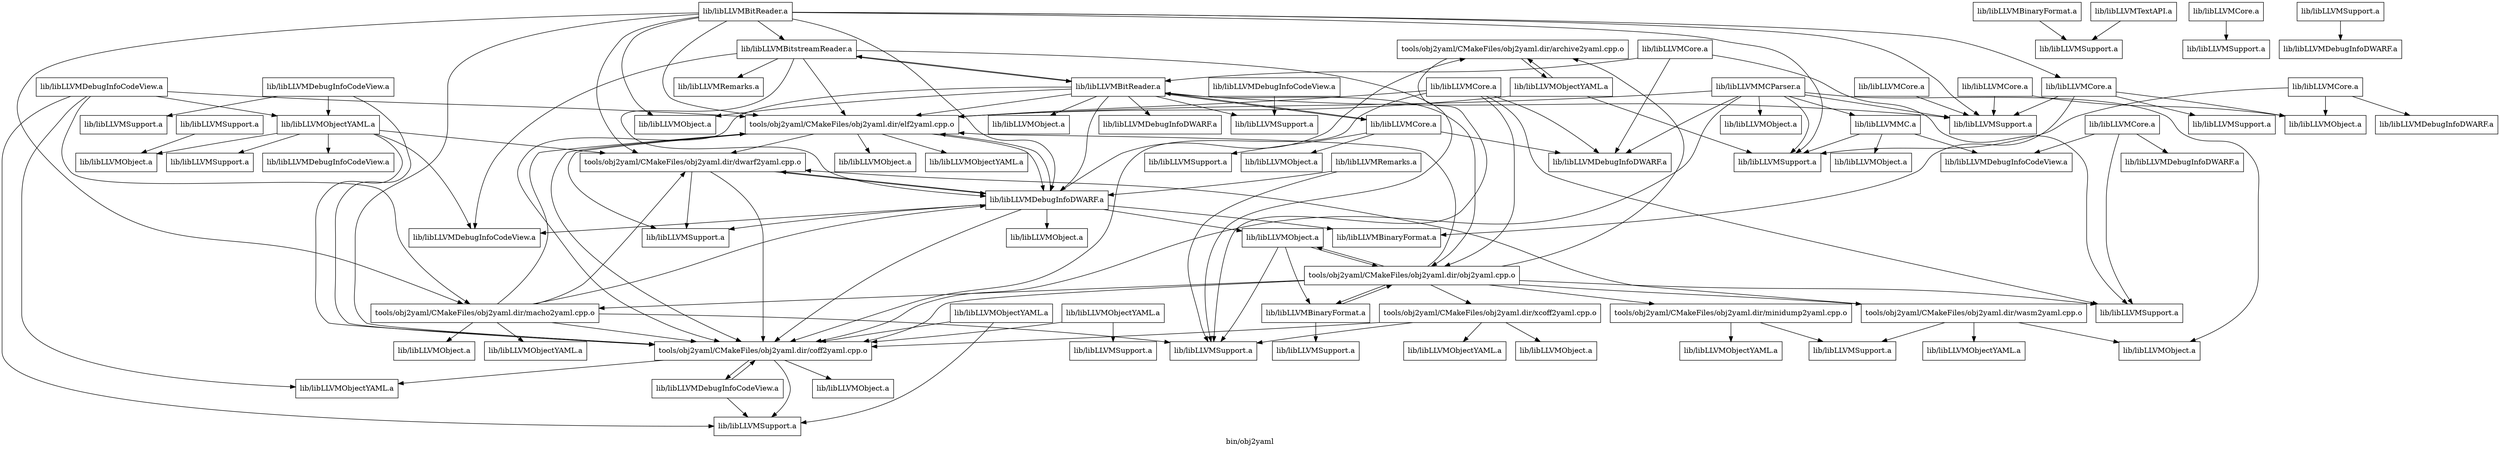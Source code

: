 digraph "bin/obj2yaml" {
	label="bin/obj2yaml";

	Node0x55c798ff4130 [shape=record,shape=record,label="{tools/obj2yaml/CMakeFiles/obj2yaml.dir/archive2yaml.cpp.o}"];
	Node0x55c798ff4130 -> Node0x55c798ff66f8;
	Node0x55c798ff4130 -> Node0x55c798fe9de0;
	Node0x55c798ff66f8 [shape=record,shape=record,label="{lib/libLLVMObjectYAML.a}"];
	Node0x55c798ff66f8 -> Node0x55c798ff4130;
	Node0x55c798ff66f8 -> Node0x55c798ff6898;
	Node0x55c798ff66f8 -> Node0x55c798fee4f8;
	Node0x55c798fe9de0 [shape=record,shape=record,label="{lib/libLLVMSupport.a}"];
	Node0x55c798ff4af0 [shape=record,shape=record,label="{tools/obj2yaml/CMakeFiles/obj2yaml.dir/obj2yaml.cpp.o}"];
	Node0x55c798ff4af0 -> Node0x55c798ff4130;
	Node0x55c798ff4af0 -> Node0x55c798ff4678;
	Node0x55c798ff4af0 -> Node0x55c798ff6898;
	Node0x55c798ff4af0 -> Node0x55c798fea4c8;
	Node0x55c798ff4af0 -> Node0x55c798fe9aa0;
	Node0x55c798ff4af0 -> Node0x55c798feaae0;
	Node0x55c798ff4af0 -> Node0x55c798feb710;
	Node0x55c798ff4af0 -> Node0x55c798ff01d0;
	Node0x55c798ff4af0 -> Node0x55c798fea668;
	Node0x55c798ff4af0 -> Node0x55c798fe9d78;
	Node0x55c798ff4678 [shape=record,shape=record,label="{tools/obj2yaml/CMakeFiles/obj2yaml.dir/coff2yaml.cpp.o}"];
	Node0x55c798ff4678 -> Node0x55c798fef7a8;
	Node0x55c798ff4678 -> Node0x55c798ff55e8;
	Node0x55c798ff4678 -> Node0x55c798fea6d0;
	Node0x55c798ff4678 -> Node0x55c798ff5b30;
	Node0x55c798ff6898 [shape=record,shape=record,label="{tools/obj2yaml/CMakeFiles/obj2yaml.dir/elf2yaml.cpp.o}"];
	Node0x55c798ff6898 -> Node0x55c798ff4678;
	Node0x55c798ff6898 -> Node0x55c798ff5108;
	Node0x55c798ff6898 -> Node0x55c798ff05e0;
	Node0x55c798ff6898 -> Node0x55c798ff6900;
	Node0x55c798ff6898 -> Node0x55c798fec6e8;
	Node0x55c798ff6898 -> Node0x55c798ff5e08;
	Node0x55c798fea4c8 [shape=record,shape=record,label="{tools/obj2yaml/CMakeFiles/obj2yaml.dir/macho2yaml.cpp.o}"];
	Node0x55c798fea4c8 -> Node0x55c798ff4678;
	Node0x55c798fea4c8 -> Node0x55c798ff5108;
	Node0x55c798fea4c8 -> Node0x55c798ff6898;
	Node0x55c798fea4c8 -> Node0x55c798ff05e0;
	Node0x55c798fea4c8 -> Node0x55c798ff2a70;
	Node0x55c798fea4c8 -> Node0x55c798fed380;
	Node0x55c798fea4c8 -> Node0x55c798fe9de0;
	Node0x55c798fe9aa0 [shape=record,shape=record,label="{tools/obj2yaml/CMakeFiles/obj2yaml.dir/minidump2yaml.cpp.o}"];
	Node0x55c798fe9aa0 -> Node0x55c798fef538;
	Node0x55c798fe9aa0 -> Node0x55c798ff4b58;
	Node0x55c798feaae0 [shape=record,shape=record,label="{tools/obj2yaml/CMakeFiles/obj2yaml.dir/xcoff2yaml.cpp.o}"];
	Node0x55c798feaae0 -> Node0x55c798ff4678;
	Node0x55c798feaae0 -> Node0x55c798ff5990;
	Node0x55c798feaae0 -> Node0x55c798feeff0;
	Node0x55c798feaae0 -> Node0x55c798fe9de0;
	Node0x55c798feb710 [shape=record,shape=record,label="{tools/obj2yaml/CMakeFiles/obj2yaml.dir/wasm2yaml.cpp.o}"];
	Node0x55c798feb710 -> Node0x55c798ff5108;
	Node0x55c798feb710 -> Node0x55c798ff3978;
	Node0x55c798feb710 -> Node0x55c798feec48;
	Node0x55c798feb710 -> Node0x55c798ff4b58;
	Node0x55c798ff01d0 [shape=record,shape=record,label="{lib/libLLVMBinaryFormat.a}"];
	Node0x55c798ff01d0 -> Node0x55c798ff4af0;
	Node0x55c798ff01d0 -> Node0x55c798fee150;
	Node0x55c798fea668 [shape=record,shape=record,label="{lib/libLLVMObject.a}"];
	Node0x55c798fea668 -> Node0x55c798ff4af0;
	Node0x55c798fea668 -> Node0x55c798ff01d0;
	Node0x55c798fea668 -> Node0x55c798fe9de0;
	Node0x55c798fe9d78 [shape=record,shape=record,label="{lib/libLLVMSupport.a}"];
	Node0x55c798fef7a8 [shape=record,shape=record,label="{lib/libLLVMDebugInfoCodeView.a}"];
	Node0x55c798fef7a8 -> Node0x55c798ff4678;
	Node0x55c798fef7a8 -> Node0x55c798ff5b30;
	Node0x55c798ff55e8 [shape=record,shape=record,label="{lib/libLLVMObject.a}"];
	Node0x55c798fea6d0 [shape=record,shape=record,label="{lib/libLLVMObjectYAML.a}"];
	Node0x55c798ff5b30 [shape=record,shape=record,label="{lib/libLLVMSupport.a}"];
	Node0x55c798ff5108 [shape=record,shape=record,label="{tools/obj2yaml/CMakeFiles/obj2yaml.dir/dwarf2yaml.cpp.o}"];
	Node0x55c798ff5108 -> Node0x55c798ff4678;
	Node0x55c798ff5108 -> Node0x55c798ff05e0;
	Node0x55c798ff5108 -> Node0x55c798ff5e08;
	Node0x55c798ff05e0 [shape=record,shape=record,label="{lib/libLLVMDebugInfoDWARF.a}"];
	Node0x55c798ff05e0 -> Node0x55c798ff4130;
	Node0x55c798ff05e0 -> Node0x55c798ff4678;
	Node0x55c798ff05e0 -> Node0x55c798ff5108;
	Node0x55c798ff05e0 -> Node0x55c798ff6898;
	Node0x55c798ff05e0 -> Node0x55c798feeeb8;
	Node0x55c798ff05e0 -> Node0x55c798ff0fa0;
	Node0x55c798ff05e0 -> Node0x55c798ff63b8;
	Node0x55c798ff05e0 -> Node0x55c798fea668;
	Node0x55c798ff05e0 -> Node0x55c798ff5e08;
	Node0x55c798ff5e08 [shape=record,shape=record,label="{lib/libLLVMSupport.a}"];
	Node0x55c798ff6900 [shape=record,shape=record,label="{lib/libLLVMObject.a}"];
	Node0x55c798fec6e8 [shape=record,shape=record,label="{lib/libLLVMObjectYAML.a}"];
	Node0x55c798ff2a70 [shape=record,shape=record,label="{lib/libLLVMObject.a}"];
	Node0x55c798fed380 [shape=record,shape=record,label="{lib/libLLVMObjectYAML.a}"];
	Node0x55c798fef538 [shape=record,shape=record,label="{lib/libLLVMObjectYAML.a}"];
	Node0x55c798ff4b58 [shape=record,shape=record,label="{lib/libLLVMSupport.a}"];
	Node0x55c798ff5990 [shape=record,shape=record,label="{lib/libLLVMObject.a}"];
	Node0x55c798feeff0 [shape=record,shape=record,label="{lib/libLLVMObjectYAML.a}"];
	Node0x55c798ff3978 [shape=record,shape=record,label="{lib/libLLVMObject.a}"];
	Node0x55c798feec48 [shape=record,shape=record,label="{lib/libLLVMObjectYAML.a}"];
	Node0x55c798fee150 [shape=record,shape=record,label="{lib/libLLVMSupport.a}"];
	Node0x55c798feeeb8 [shape=record,shape=record,label="{lib/libLLVMDebugInfoCodeView.a}"];
	Node0x55c798ff0fa0 [shape=record,shape=record,label="{lib/libLLVMBinaryFormat.a}"];
	Node0x55c798ff63b8 [shape=record,shape=record,label="{lib/libLLVMObject.a}"];
	Node0x55c798ff6350 [shape=record,shape=record,label="{lib/libLLVMBinaryFormat.a}"];
	Node0x55c798ff6350 -> Node0x55c798ff3e58;
	Node0x55c798ff3e58 [shape=record,shape=record,label="{lib/libLLVMSupport.a}"];
	Node0x55c798fee4f8 [shape=record,shape=record,label="{lib/libLLVMSupport.a}"];
	Node0x55c798fea8d8 [shape=record,shape=record,label="{lib/libLLVMDebugInfoCodeView.a}"];
	Node0x55c798fea8d8 -> Node0x55c798ff2868;
	Node0x55c798ff2868 [shape=record,shape=record,label="{lib/libLLVMSupport.a}"];
	Node0x55c798ff2458 [shape=record,shape=record,label="{lib/libLLVMObjectYAML.a}"];
	Node0x55c798ff2458 -> Node0x55c798ff4678;
	Node0x55c798ff2458 -> Node0x55c798ff5108;
	Node0x55c798ff2458 -> Node0x55c798feeeb8;
	Node0x55c798ff2458 -> Node0x55c798ff4fd0;
	Node0x55c798ff2458 -> Node0x55c798ff3568;
	Node0x55c798ff2458 -> Node0x55c798ff64f0;
	Node0x55c798ff4fd0 [shape=record,shape=record,label="{lib/libLLVMObject.a}"];
	Node0x55c798ff3568 [shape=record,shape=record,label="{lib/libLLVMDebugInfoCodeView.a}"];
	Node0x55c798ff64f0 [shape=record,shape=record,label="{lib/libLLVMSupport.a}"];
	Node0x55c798fed7f8 [shape=record,shape=record,label="{lib/libLLVMDebugInfoCodeView.a}"];
	Node0x55c798fed7f8 -> Node0x55c798ff6898;
	Node0x55c798fed7f8 -> Node0x55c798fea4c8;
	Node0x55c798fed7f8 -> Node0x55c798fea6d0;
	Node0x55c798fed7f8 -> Node0x55c798ff2458;
	Node0x55c798fed7f8 -> Node0x55c798ff5b30;
	Node0x55c798feb1c8 [shape=record,shape=record,label="{lib/libLLVMObjectYAML.a}"];
	Node0x55c798feb1c8 -> Node0x55c798ff4678;
	Node0x55c798feb1c8 -> Node0x55c798ff5b30;
	Node0x55c798ff5e70 [shape=record,shape=record,label="{lib/libLLVMDebugInfoCodeView.a}"];
	Node0x55c798ff5e70 -> Node0x55c798ff4678;
	Node0x55c798ff5e70 -> Node0x55c798ff2458;
	Node0x55c798ff5e70 -> Node0x55c798fea1f0;
	Node0x55c798fea1f0 [shape=record,shape=record,label="{lib/libLLVMSupport.a}"];
	Node0x55c798ff32f8 [shape=record,shape=record,label="{lib/libLLVMObjectYAML.a}"];
	Node0x55c798ff32f8 -> Node0x55c798ff4678;
	Node0x55c798ff32f8 -> Node0x55c798ff3290;
	Node0x55c798ff3290 [shape=record,shape=record,label="{lib/libLLVMSupport.a}"];
	Node0x55c798feebe0 [shape=record,shape=record,label="{lib/libLLVMBitReader.a}"];
	Node0x55c798feebe0 -> Node0x55c798ff4af0;
	Node0x55c798feebe0 -> Node0x55c798ff4678;
	Node0x55c798feebe0 -> Node0x55c798ff6898;
	Node0x55c798feebe0 -> Node0x55c798ff05e0;
	Node0x55c798feebe0 -> Node0x55c798ff0d30;
	Node0x55c798feebe0 -> Node0x55c798febf98;
	Node0x55c798feebe0 -> Node0x55c798feaa78;
	Node0x55c798feebe0 -> Node0x55c798ff4880;
	Node0x55c798feebe0 -> Node0x55c798ff2c10;
	Node0x55c798feebe0 -> Node0x55c798ff2868;
	Node0x55c798feebe0 -> Node0x55c798ff0e00;
	Node0x55c798ff0d30 [shape=record,shape=record,label="{lib/libLLVMObject.a}"];
	Node0x55c798febf98 [shape=record,shape=record,label="{lib/libLLVMDebugInfoDWARF.a}"];
	Node0x55c798feaa78 [shape=record,shape=record,label="{lib/libLLVMObject.a}"];
	Node0x55c798ff4880 [shape=record,shape=record,label="{lib/libLLVMSupport.a}"];
	Node0x55c798ff2c10 [shape=record,shape=record,label="{lib/libLLVMBitstreamReader.a}"];
	Node0x55c798ff2c10 -> Node0x55c798ff6898;
	Node0x55c798ff2c10 -> Node0x55c798feeeb8;
	Node0x55c798ff2c10 -> Node0x55c798ff05e0;
	Node0x55c798ff2c10 -> Node0x55c798fe9de0;
	Node0x55c798ff2c10 -> Node0x55c798feebe0;
	Node0x55c798ff2c10 -> Node0x55c798fecf70;
	Node0x55c798ff0e00 [shape=record,shape=record,label="{lib/libLLVMCore.a}"];
	Node0x55c798ff0e00 -> Node0x55c798feaef0;
	Node0x55c798ff0e00 -> Node0x55c798ff46e0;
	Node0x55c798ff0e00 -> Node0x55c798feb9e8;
	Node0x55c798ff0e00 -> Node0x55c798feebe0;
	Node0x55c798fee8a0 [shape=record,shape=record,label="{lib/libLLVMBitReader.a}"];
	Node0x55c798fee8a0 -> Node0x55c798ff4678;
	Node0x55c798fee8a0 -> Node0x55c798ff5108;
	Node0x55c798fee8a0 -> Node0x55c798ff6898;
	Node0x55c798fee8a0 -> Node0x55c798fea4c8;
	Node0x55c798fee8a0 -> Node0x55c798ff05e0;
	Node0x55c798fee8a0 -> Node0x55c798feaa78;
	Node0x55c798fee8a0 -> Node0x55c798ff4880;
	Node0x55c798fee8a0 -> Node0x55c798ff2c10;
	Node0x55c798fee8a0 -> Node0x55c798fee4f8;
	Node0x55c798fee8a0 -> Node0x55c798ff22b8;
	Node0x55c798ff22b8 [shape=record,shape=record,label="{lib/libLLVMCore.a}"];
	Node0x55c798ff22b8 -> Node0x55c798ff0fa0;
	Node0x55c798ff22b8 -> Node0x55c798ff16f0;
	Node0x55c798ff22b8 -> Node0x55c798ff4880;
	Node0x55c798ff22b8 -> Node0x55c798ff33c8;
	Node0x55c798feaef0 [shape=record,shape=record,label="{lib/libLLVMDebugInfoDWARF.a}"];
	Node0x55c798ff46e0 [shape=record,shape=record,label="{lib/libLLVMObject.a}"];
	Node0x55c798feb9e8 [shape=record,shape=record,label="{lib/libLLVMSupport.a}"];
	Node0x55c798ff16f0 [shape=record,shape=record,label="{lib/libLLVMObject.a}"];
	Node0x55c798ff33c8 [shape=record,shape=record,label="{lib/libLLVMSupport.a}"];
	Node0x55c798ff3430 [shape=record,shape=record,label="{lib/libLLVMCore.a}"];
	Node0x55c798ff3430 -> Node0x55c798ff6968;
	Node0x55c798ff6968 [shape=record,shape=record,label="{lib/libLLVMSupport.a}"];
	Node0x55c798ff04a8 [shape=record,shape=record,label="{lib/libLLVMCore.a}"];
	Node0x55c798ff04a8 -> Node0x55c798ff16f0;
	Node0x55c798ff04a8 -> Node0x55c798fed178;
	Node0x55c798ff04a8 -> Node0x55c798fee4f8;
	Node0x55c798fed178 [shape=record,shape=record,label="{lib/libLLVMDebugInfoDWARF.a}"];
	Node0x55c798ff2388 [shape=record,shape=record,label="{lib/libLLVMCore.a}"];
	Node0x55c798ff2388 -> Node0x55c798ff4880;
	Node0x55c798ff5580 [shape=record,shape=record,label="{lib/libLLVMSupport.a}"];
	Node0x55c798ff5580 -> Node0x55c798ff4fd0;
	Node0x55c798ff5f40 [shape=record,shape=record,label="{lib/libLLVMCore.a}"];
	Node0x55c798ff5f40 -> Node0x55c798feaef0;
	Node0x55c798ff5f40 -> Node0x55c798fe9d78;
	Node0x55c798ff5f40 -> Node0x55c798feebe0;
	Node0x55c798ff1dd8 [shape=record,shape=record,label="{lib/libLLVMCore.a}"];
	Node0x55c798ff1dd8 -> Node0x55c798ff16f0;
	Node0x55c798ff1dd8 -> Node0x55c798ff4880;
	Node0x55c798fea460 [shape=record,shape=record,label="{lib/libLLVMCore.a}"];
	Node0x55c798fea460 -> Node0x55c798ff4af0;
	Node0x55c798fea460 -> Node0x55c798ff4678;
	Node0x55c798fea460 -> Node0x55c798ff6898;
	Node0x55c798fea460 -> Node0x55c798feaef0;
	Node0x55c798fea460 -> Node0x55c798fe9d78;
	Node0x55c798fefdc0 [shape=record,shape=record,label="{lib/libLLVMSupport.a}"];
	Node0x55c798fefdc0 -> Node0x55c798fed520;
	Node0x55c798fed520 [shape=record,shape=record,label="{lib/libLLVMDebugInfoDWARF.a}"];
	Node0x55c798fefa18 [shape=record,shape=record,label="{lib/libLLVMCore.a}"];
	Node0x55c798fefa18 -> Node0x55c798ff2800;
	Node0x55c798fefa18 -> Node0x55c798fe9d10;
	Node0x55c798fefa18 -> Node0x55c798fe9d78;
	Node0x55c798ff2800 [shape=record,shape=record,label="{lib/libLLVMDebugInfoCodeView.a}"];
	Node0x55c798fe9d10 [shape=record,shape=record,label="{lib/libLLVMDebugInfoDWARF.a}"];
	Node0x55c798fee1b8 [shape=record,shape=record,label="{lib/libLLVMRemarks.a}"];
	Node0x55c798fee1b8 -> Node0x55c798ff05e0;
	Node0x55c798fee1b8 -> Node0x55c798fe9de0;
	Node0x55c798fecf70 [shape=record,shape=record,label="{lib/libLLVMRemarks.a}"];
	Node0x55c798fedad0 [shape=record,shape=record,label="{lib/libLLVMMCParser.a}"];
	Node0x55c798fedad0 -> Node0x55c798ff4678;
	Node0x55c798fedad0 -> Node0x55c798ff6898;
	Node0x55c798fedad0 -> Node0x55c798ff5ac8;
	Node0x55c798fedad0 -> Node0x55c798feaef0;
	Node0x55c798fedad0 -> Node0x55c798ff3978;
	Node0x55c798fedad0 -> Node0x55c798ff4880;
	Node0x55c798fedad0 -> Node0x55c798fee4f8;
	Node0x55c798fedad0 -> Node0x55c798fedcd8;
	Node0x55c798ff5ac8 [shape=record,shape=record,label="{lib/libLLVMObject.a}"];
	Node0x55c798fedcd8 [shape=record,shape=record,label="{lib/libLLVMMC.a}"];
	Node0x55c798fedcd8 -> Node0x55c798ff2800;
	Node0x55c798fedcd8 -> Node0x55c798ff3840;
	Node0x55c798fedcd8 -> Node0x55c798fee4f8;
	Node0x55c798ff1e40 [shape=record,shape=record,label="{lib/libLLVMTextAPI.a}"];
	Node0x55c798ff1e40 -> Node0x55c798ff3e58;
	Node0x55c798ff3840 [shape=record,shape=record,label="{lib/libLLVMObject.a}"];
}
